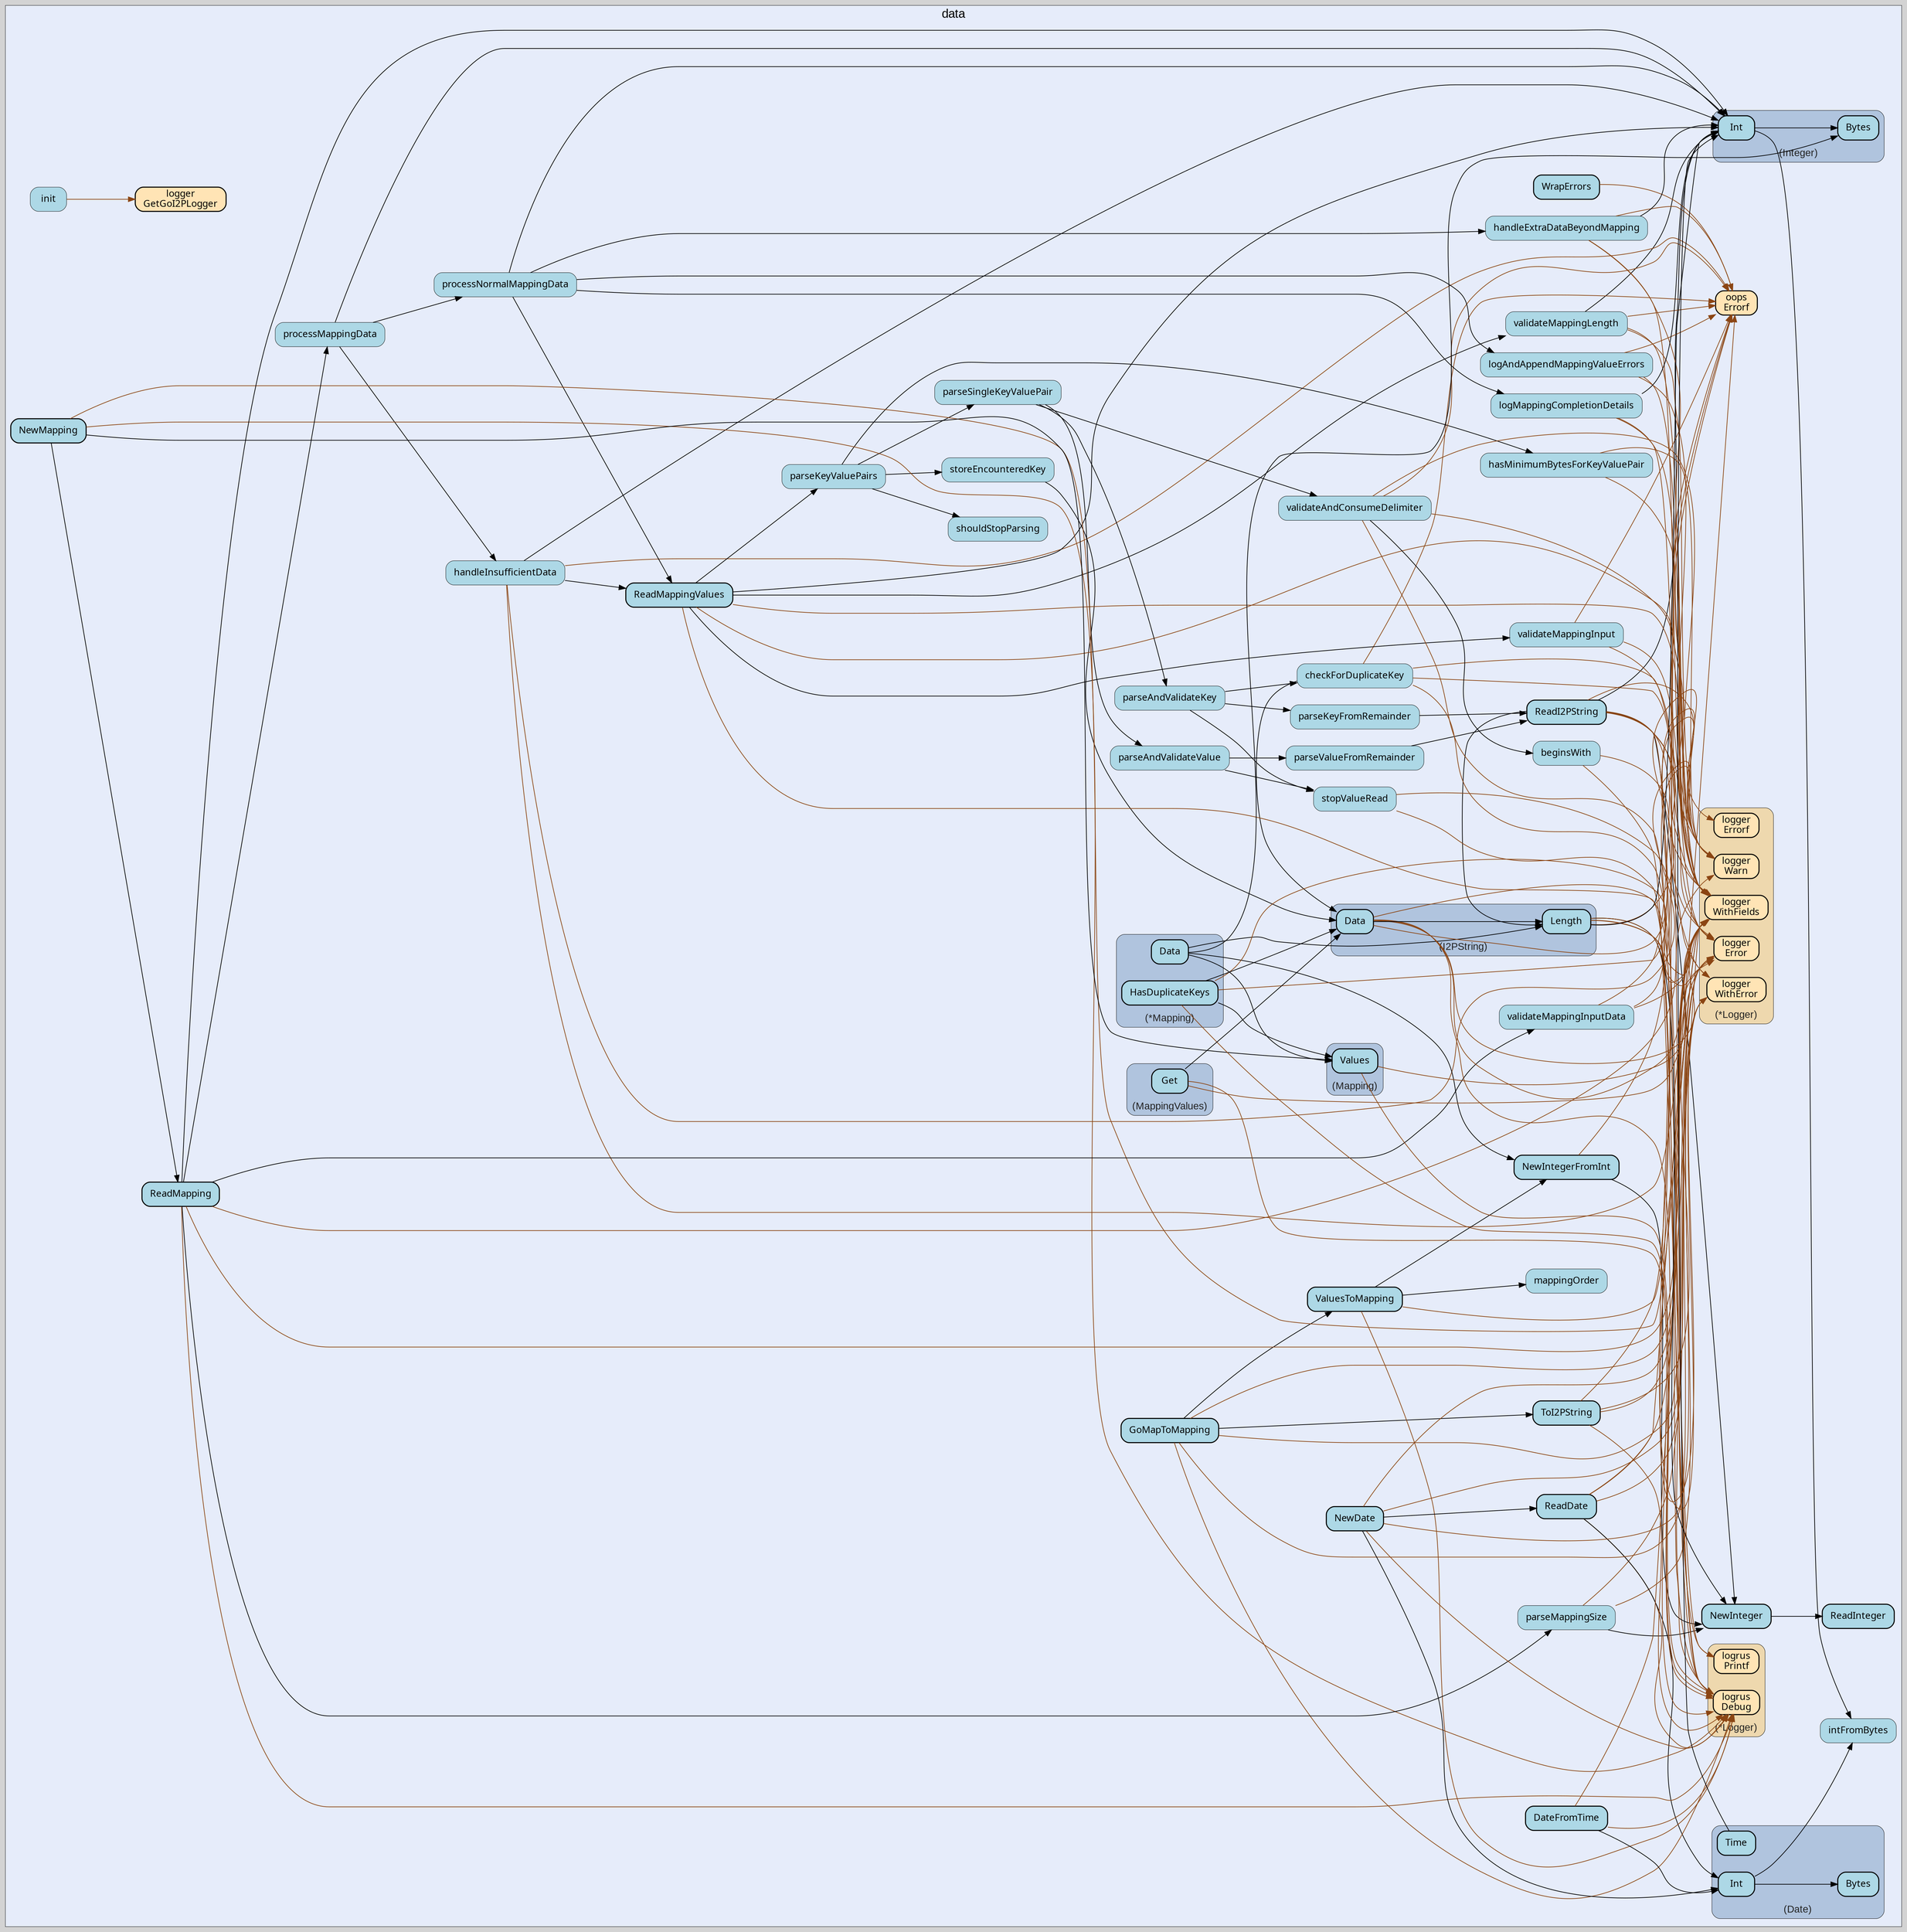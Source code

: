 digraph gocallvis {
    label="";
    labeljust="l";
    fontname="Arial";
    fontsize="14";
    rankdir="LR";
    bgcolor="lightgray";
    style="solid";
    penwidth="0.5";
    pad="0.0";
    nodesep="0.35";

    node [shape="box" style="filled,rounded" fillcolor="honeydew" fontname="Verdana" penwidth="1.0" margin="0.16,0.0"];
    edge [minlen="2"]

    subgraph "cluster_focus" {
        fontsize="18";
bgcolor="#e6ecfa";
label="data";
labelloc="t";
labeljust="c";
        
        "github.com/go-i2p/common/data.ReadI2PString" [ fillcolor="lightblue" label="ReadI2PString" penwidth="1.5" tooltip="github.com/go-i2p/common/data.ReadI2PString | defined in string.go:138\nat string.go:141: calling [(*github.com/go-i2p/logger.Logger).WithError]\nat string.go:149: calling [(*github.com/go-i2p/logger.Logger).WithError]\nat string.go:156: calling [(*github.com/go-i2p/logger.Logger).WithError]\nat string.go:147: calling [github.com/go-i2p/common/data.NewInteger]\nat string.go:141: calling [(*github.com/go-i2p/logger.Logger).Error]\nat string.go:149: calling [(*github.com/go-i2p/logger.Logger).Error]\nat string.go:156: calling [(*github.com/go-i2p/logger.Logger).Error]\nat string.go:170: calling [(*github.com/go-i2p/logger.Logger).Error]\nat string.go:152: calling [(github.com/go-i2p/common/data.Integer).Int]\nat string.go:146: calling [(*github.com/sirupsen/logrus.Logger).Debug]\nat string.go:176: calling [(*github.com/sirupsen/logrus.Logger).Debug]\nat string.go:144: calling [(*github.com/go-i2p/logger.Logger).WithFields]\nat string.go:167: calling [(*github.com/go-i2p/logger.Logger).WithFields]\nat string.go:173: calling [(*github.com/go-i2p/logger.Logger).WithFields]\nat string.go:154: calling [(*github.com/go-i2p/logger.Logger).Errorf]\nat string.go:164: calling [(github.com/go-i2p/common/data.I2PString).Length]" ]
        "github.com/go-i2p/common/data.NewInteger" [ fillcolor="lightblue" label="NewInteger" penwidth="1.5" tooltip="github.com/go-i2p/common/data.NewInteger | defined in integer.go:47\nat integer.go:48: calling [github.com/go-i2p/common/data.ReadInteger]" ]
        "github.com/go-i2p/common/data.ReadInteger" [ fillcolor="lightblue" label="ReadInteger" penwidth="1.5" tooltip="github.com/go-i2p/common/data.ReadInteger | defined in integer.go:37" ]
        "github.com/go-i2p/common/data.intFromBytes" [ fillcolor="lightblue" label="intFromBytes" penwidth="0.5" tooltip="github.com/go-i2p/common/data.intFromBytes | defined in utils.go:17" ]
        "github.com/go-i2p/common/data.parseValueFromRemainder" [ penwidth="0.5" tooltip="github.com/go-i2p/common/data.parseValueFromRemainder | defined in mapping_values.go:280\nat mapping_values.go:281: calling [github.com/go-i2p/common/data.ReadI2PString]" fillcolor="lightblue" label="parseValueFromRemainder" ]
        "github.com/go-i2p/common/data.parseAndValidateValue" [ fillcolor="lightblue" label="parseAndValidateValue" penwidth="0.5" tooltip="github.com/go-i2p/common/data.parseAndValidateValue | defined in mapping_values.go:241\nat mapping_values.go:242: calling [github.com/go-i2p/common/data.parseValueFromRemainder]\nat mapping_values.go:245: calling [github.com/go-i2p/common/data.stopValueRead]" ]
        "github.com/go-i2p/common/data.stopValueRead" [ fillcolor="lightblue" label="stopValueRead" penwidth="0.5" tooltip="github.com/go-i2p/common/data.stopValueRead | defined in utils.go:49\nat utils.go:52: calling [(*github.com/go-i2p/logger.Logger).WithError]\nat utils.go:52: calling [(*github.com/sirupsen/logrus.Logger).Debug]" ]
        "github.com/go-i2p/common/data.parseMappingSize" [ fillcolor="lightblue" label="parseMappingSize" penwidth="0.5" tooltip="github.com/go-i2p/common/data.parseMappingSize | defined in mapping.go:168\nat mapping.go:169: calling [github.com/go-i2p/common/data.NewInteger]\nat mapping.go:171: calling [(*github.com/go-i2p/logger.Logger).WithError]\nat mapping.go:171: calling [(*github.com/go-i2p/logger.Logger).Error]" ]
        "github.com/go-i2p/common/data.NewIntegerFromInt" [ fillcolor="lightblue" label="NewIntegerFromInt" penwidth="1.5" tooltip="github.com/go-i2p/common/data.NewIntegerFromInt | defined in integer.go:54\nat integer.go:57: calling [github.com/samber/oops.Errorf]\nat integer.go:64: calling [github.com/samber/oops.Errorf]\nat integer.go:74: calling [github.com/go-i2p/common/data.NewInteger]" ]
        "github.com/samber/oops.Errorf" [ fillcolor="moccasin" label="oops\nErrorf" penwidth="1.5" tooltip="github.com/samber/oops.Errorf | defined in oops.go:34" ]
        "github.com/go-i2p/common/data.validateMappingLength" [ fillcolor="lightblue" label="validateMappingLength" penwidth="0.5" tooltip="github.com/go-i2p/common/data.validateMappingLength | defined in mapping_values.go:124\nat mapping_values.go:136: calling [github.com/samber/oops.Errorf]\nat mapping_values.go:144: calling [github.com/samber/oops.Errorf]\nat mapping_values.go:135: calling [(*github.com/go-i2p/logger.Logger).Warn]\nat mapping_values.go:143: calling [(*github.com/go-i2p/logger.Logger).Warn]\nat mapping_values.go:130: calling [(*github.com/go-i2p/logger.Logger).WithFields]\nat mapping_values.go:138: calling [(*github.com/go-i2p/logger.Logger).WithFields]\nat mapping_values.go:126: calling [(github.com/go-i2p/common/data.Integer).Int]" ]
        "github.com/go-i2p/common/data.WrapErrors" [ fillcolor="lightblue" label="WrapErrors" penwidth="1.5" tooltip="github.com/go-i2p/common/data.WrapErrors | defined in utils.go:30\nat utils.go:33: calling [github.com/samber/oops.Errorf]" ]
        "github.com/go-i2p/common/data.storeEncounteredKey" [ fillcolor="lightblue" label="storeEncounteredKey" penwidth="0.5" tooltip="github.com/go-i2p/common/data.storeEncounteredKey | defined in mapping_values.go:317\nat mapping_values.go:318: calling [(github.com/go-i2p/common/data.I2PString).Data]" ]
        "github.com/go-i2p/common/data.parseKeyFromRemainder" [ fillcolor="lightblue" label="parseKeyFromRemainder" penwidth="0.5" tooltip="github.com/go-i2p/common/data.parseKeyFromRemainder | defined in mapping_values.go:274\nat mapping_values.go:275: calling [github.com/go-i2p/common/data.ReadI2PString]" ]
        "github.com/go-i2p/common/data.parseAndValidateKey" [ tooltip="github.com/go-i2p/common/data.parseAndValidateKey | defined in mapping_values.go:224\nat mapping_values.go:233: calling [github.com/go-i2p/common/data.checkForDuplicateKey]\nat mapping_values.go:225: calling [github.com/go-i2p/common/data.parseKeyFromRemainder]\nat mapping_values.go:228: calling [github.com/go-i2p/common/data.stopValueRead]" fillcolor="lightblue" label="parseAndValidateKey" penwidth="0.5" ]
        "github.com/go-i2p/common/data.checkForDuplicateKey" [ label="checkForDuplicateKey" penwidth="0.5" tooltip="github.com/go-i2p/common/data.checkForDuplicateKey | defined in mapping_values.go:286\nat mapping_values.go:297: calling [github.com/samber/oops.Errorf]\nat mapping_values.go:296: calling [(*github.com/sirupsen/logrus.Logger).Printf]\nat mapping_values.go:287: calling [(github.com/go-i2p/common/data.I2PString).Data]\nat mapping_values.go:295: calling [(*github.com/go-i2p/logger.Logger).Error]\nat mapping_values.go:291: calling [(*github.com/go-i2p/logger.Logger).WithFields]" fillcolor="lightblue" ]
        "github.com/go-i2p/common/data.validateMappingInput" [ fillcolor="lightblue" label="validateMappingInput" penwidth="0.5" tooltip="github.com/go-i2p/common/data.validateMappingInput | defined in mapping_values.go:112\nat mapping_values.go:118: calling [github.com/samber/oops.Errorf]\nat mapping_values.go:114: calling [(*github.com/go-i2p/logger.Logger).WithFields]\nat mapping_values.go:117: calling [(*github.com/go-i2p/logger.Logger).Error]" ]
        "github.com/go-i2p/common/data.hasMinimumBytesForKeyValuePair" [ label="hasMinimumBytesForKeyValuePair" penwidth="0.5" tooltip="github.com/go-i2p/common/data.hasMinimumBytesForKeyValuePair | defined in mapping_values.go:260\nat mapping_values.go:264: calling [(*github.com/go-i2p/logger.Logger).WithFields]\nat mapping_values.go:267: calling [(*github.com/go-i2p/logger.Logger).Warn]" fillcolor="lightblue" ]
        "github.com/go-i2p/common/data.processMappingData" [ penwidth="0.5" tooltip="github.com/go-i2p/common/data.processMappingData | defined in mapping.go:177\nat mapping.go:178: calling [(github.com/go-i2p/common/data.Integer).Int]\nat mapping.go:179: calling [github.com/go-i2p/common/data.handleInsufficientData]\nat mapping.go:182: calling [github.com/go-i2p/common/data.processNormalMappingData]" fillcolor="lightblue" label="processMappingData" ]
        "github.com/go-i2p/common/data.handleInsufficientData" [ fillcolor="lightblue" label="handleInsufficientData" penwidth="0.5" tooltip="github.com/go-i2p/common/data.handleInsufficientData | defined in mapping.go:186\nat mapping.go:188: calling [(github.com/go-i2p/common/data.Integer).Int]\nat mapping.go:192: calling [github.com/samber/oops.Errorf]\nat mapping.go:187: calling [(*github.com/go-i2p/logger.Logger).WithFields]\nat mapping.go:199: calling [github.com/go-i2p/common/data.ReadMappingValues]\nat mapping.go:190: calling [(*github.com/go-i2p/logger.Logger).Warn]" ]
        "github.com/go-i2p/common/data.ReadMappingValues" [ fillcolor="lightblue" label="ReadMappingValues" penwidth="1.5" tooltip="github.com/go-i2p/common/data.ReadMappingValues | defined in mapping_values.go:80\nat mapping_values.go:81: calling [(*github.com/go-i2p/logger.Logger).WithFields]\nat mapping_values.go:93: calling [(*github.com/go-i2p/logger.Logger).WithFields]\nat mapping_values.go:102: calling [(*github.com/go-i2p/logger.Logger).WithFields]\nat mapping_values.go:99: calling [github.com/go-i2p/common/data.parseKeyValuePairs]\nat mapping_values.go:92: calling [github.com/go-i2p/common/data.validateMappingLength]\nat mapping_values.go:95: calling [(*github.com/go-i2p/logger.Logger).Warn]\nat mapping_values.go:86: calling [github.com/go-i2p/common/data.validateMappingInput]\nat mapping_values.go:84: calling [(*github.com/sirupsen/logrus.Logger).Debug]\nat mapping_values.go:106: calling [(*github.com/sirupsen/logrus.Logger).Debug]\nat mapping_values.go:83: calling [(github.com/go-i2p/common/data.Integer).Int]" ]
        "github.com/go-i2p/common/data.parseKeyValuePairs" [ fillcolor="lightblue" label="parseKeyValuePairs" penwidth="0.5" tooltip="github.com/go-i2p/common/data.parseKeyValuePairs | defined in mapping_values.go:151\nat mapping_values.go:165: calling [github.com/go-i2p/common/data.shouldStopParsing]\nat mapping_values.go:155: calling [github.com/go-i2p/common/data.hasMinimumBytesForKeyValuePair]\nat mapping_values.go:162: calling [github.com/go-i2p/common/data.parseSingleKeyValuePair]\nat mapping_values.go:176: calling [github.com/go-i2p/common/data.storeEncounteredKey]" ]
        "github.com/go-i2p/common/data.parseSingleKeyValuePair" [ fillcolor="lightblue" label="parseSingleKeyValuePair" penwidth="0.5" tooltip="github.com/go-i2p/common/data.parseSingleKeyValuePair | defined in mapping_values.go:183\nat mapping_values.go:188: calling [github.com/go-i2p/common/data.parseAndValidateKey]\nat mapping_values.go:202: calling [github.com/go-i2p/common/data.parseAndValidateValue]\nat mapping_values.go:195: calling [github.com/go-i2p/common/data.validateAndConsumeDelimiter]\nat mapping_values.go:209: calling [github.com/go-i2p/common/data.validateAndConsumeDelimiter]" ]
        "github.com/go-i2p/common/data.beginsWith" [ penwidth="0.5" tooltip="github.com/go-i2p/common/data.beginsWith | defined in utils.go:59\nat utils.go:61: calling [(*github.com/go-i2p/logger.Logger).WithFields]\nat utils.go:65: calling [(*github.com/sirupsen/logrus.Logger).Debug]" fillcolor="lightblue" label="beginsWith" ]
        "github.com/go-i2p/common/data.validateAndConsumeDelimiter" [ fillcolor="lightblue" label="validateAndConsumeDelimiter" penwidth="0.5" tooltip="github.com/go-i2p/common/data.validateAndConsumeDelimiter | defined in mapping_values.go:303\nat mapping_values.go:304: calling [github.com/go-i2p/common/data.beginsWith]\nat mapping_values.go:309: calling [(*github.com/go-i2p/logger.Logger).Warn]\nat mapping_values.go:310: calling [(*github.com/sirupsen/logrus.Logger).Printf]\nat mapping_values.go:305: calling [(*github.com/go-i2p/logger.Logger).WithFields]\nat mapping_values.go:311: calling [github.com/samber/oops.Errorf]" ]
        "github.com/go-i2p/common/data.shouldStopParsing" [ penwidth="0.5" tooltip="github.com/go-i2p/common/data.shouldStopParsing | defined in mapping_values.go:253" fillcolor="lightblue" label="shouldStopParsing" ]
        "github.com/go-i2p/common/data.processNormalMappingData" [ fillcolor="lightblue" label="processNormalMappingData" penwidth="0.5" tooltip="github.com/go-i2p/common/data.processNormalMappingData | defined in mapping.go:206\nat mapping.go:223: calling [github.com/go-i2p/common/data.logMappingCompletionDetails]\nat mapping.go:211: calling [github.com/go-i2p/common/data.ReadMappingValues]\nat mapping.go:216: calling [github.com/go-i2p/common/data.logAndAppendMappingValueErrors]\nat mapping.go:208: calling [(github.com/go-i2p/common/data.Integer).Int]\nat mapping.go:209: calling [(github.com/go-i2p/common/data.Integer).Int]\nat mapping.go:220: calling [github.com/go-i2p/common/data.handleExtraDataBeyondMapping]" ]
        "github.com/go-i2p/common/data.logAndAppendMappingValueErrors" [ tooltip="github.com/go-i2p/common/data.logAndAppendMappingValueErrors | defined in mapping.go:228\nat mapping.go:232: calling [(*github.com/go-i2p/logger.Logger).Warn]\nat mapping.go:229: calling [(*github.com/go-i2p/logger.Logger).WithFields]\nat mapping.go:234: calling [github.com/samber/oops.Errorf]" fillcolor="lightblue" label="logAndAppendMappingValueErrors" penwidth="0.5" ]
        "github.com/go-i2p/common/data.handleExtraDataBeyondMapping" [ fillcolor="lightblue" label="handleExtraDataBeyondMapping" penwidth="0.5" tooltip="github.com/go-i2p/common/data.handleExtraDataBeyondMapping | defined in mapping.go:239\nat mapping.go:245: calling [github.com/samber/oops.Errorf]\nat mapping.go:240: calling [(*github.com/go-i2p/logger.Logger).WithFields]\nat mapping.go:243: calling [(*github.com/go-i2p/logger.Logger).Error]\nat mapping.go:241: calling [(github.com/go-i2p/common/data.Integer).Int]" ]
        "github.com/go-i2p/common/data.logMappingCompletionDetails" [ tooltip="github.com/go-i2p/common/data.logMappingCompletionDetails | defined in mapping.go:250\nat mapping.go:251: calling [(*github.com/go-i2p/logger.Logger).WithFields]\nat mapping.go:252: calling [(github.com/go-i2p/common/data.Integer).Int]\nat mapping.go:256: calling [(*github.com/sirupsen/logrus.Logger).Debug]" fillcolor="lightblue" label="logMappingCompletionDetails" penwidth="0.5" ]
        "github.com/go-i2p/common/data.ReadDate" [ tooltip="github.com/go-i2p/common/data.ReadDate | defined in date.go:49\nat date.go:60: calling [(github.com/go-i2p/common/data.Date).Int]\nat date.go:54: calling [github.com/samber/oops.Errorf]\nat date.go:62: calling [(*github.com/sirupsen/logrus.Logger).Debug]\nat date.go:53: calling [(*github.com/go-i2p/logger.Logger).Error]\nat date.go:51: calling [(*github.com/go-i2p/logger.Logger).WithFields]\nat date.go:59: calling [(*github.com/go-i2p/logger.Logger).WithFields]" fillcolor="lightblue" label="ReadDate" penwidth="1.5" ]
        "github.com/go-i2p/common/data.init" [ tooltip="github.com/go-i2p/common/data.init | defined in .:0\nat utils.go:12: calling [github.com/go-i2p/logger.GetGoI2PLogger]" fillcolor="lightblue" label="init" penwidth="0.5" ]
        "github.com/go-i2p/logger.GetGoI2PLogger" [ fillcolor="moccasin" label="logger\nGetGoI2PLogger" penwidth="1.5" tooltip="github.com/go-i2p/logger.GetGoI2PLogger | defined in log.go:120" ]
        "github.com/go-i2p/common/data.GoMapToMapping" [ label="GoMapToMapping" penwidth="1.5" tooltip="github.com/go-i2p/common/data.GoMapToMapping | defined in mapping.go:98\nat mapping.go:121: calling [github.com/go-i2p/common/data.ValuesToMapping]\nat mapping.go:106: calling [(*github.com/go-i2p/logger.Logger).WithError]\nat mapping.go:112: calling [(*github.com/go-i2p/logger.Logger).WithError]\nat mapping.go:101: calling [(*github.com/sirupsen/logrus.Logger).Debug]\nat mapping.go:124: calling [(*github.com/sirupsen/logrus.Logger).Debug]\nat mapping.go:104: calling [github.com/go-i2p/common/data.ToI2PString]\nat mapping.go:110: calling [github.com/go-i2p/common/data.ToI2PString]\nat mapping.go:106: calling [(*github.com/go-i2p/logger.Logger).Error]\nat mapping.go:112: calling [(*github.com/go-i2p/logger.Logger).Error]\nat mapping.go:99: calling [(*github.com/go-i2p/logger.Logger).WithFields]\nat mapping.go:122: calling [(*github.com/go-i2p/logger.Logger).WithFields]" fillcolor="lightblue" ]
        "github.com/go-i2p/common/data.ToI2PString" [ fillcolor="lightblue" label="ToI2PString" penwidth="1.5" tooltip="github.com/go-i2p/common/data.ToI2PString | defined in string.go:111\nat string.go:123: calling [github.com/samber/oops.Errorf]\nat string.go:122: calling [(*github.com/go-i2p/logger.Logger).Error]\nat string.go:112: calling [(*github.com/go-i2p/logger.Logger).WithFields]\nat string.go:117: calling [(*github.com/go-i2p/logger.Logger).WithFields]\nat string.go:129: calling [(*github.com/go-i2p/logger.Logger).WithFields]\nat string.go:114: calling [(*github.com/sirupsen/logrus.Logger).Debug]\nat string.go:131: calling [(*github.com/sirupsen/logrus.Logger).Debug]" ]
        "github.com/go-i2p/common/data.ValuesToMapping" [ fillcolor="lightblue" label="ValuesToMapping" penwidth="1.5" tooltip="github.com/go-i2p/common/data.ValuesToMapping | defined in mapping_values.go:37\nat mapping_values.go:38: calling [github.com/go-i2p/common/data.mappingOrder]\nat mapping_values.go:45: calling [(*github.com/sirupsen/logrus.Logger).Debug]\nat mapping_values.go:55: calling [(*github.com/sirupsen/logrus.Logger).Debug]\nat mapping_values.go:43: calling [(*github.com/go-i2p/logger.Logger).WithFields]\nat mapping_values.go:53: calling [(*github.com/go-i2p/logger.Logger).WithFields]\nat mapping_values.go:57: calling [github.com/go-i2p/common/data.NewIntegerFromInt]" ]
        "github.com/go-i2p/common/data.mappingOrder" [ fillcolor="lightblue" label="mappingOrder" penwidth="0.5" tooltip="github.com/go-i2p/common/data.mappingOrder | defined in mapping_values.go:68" ]
        "github.com/go-i2p/common/data.validateMappingInputData" [ penwidth="0.5" tooltip="github.com/go-i2p/common/data.validateMappingInputData | defined in mapping.go:156\nat mapping.go:158: calling [(*github.com/go-i2p/logger.Logger).WithFields]\nat mapping.go:162: calling [github.com/samber/oops.Errorf]\nat mapping.go:161: calling [(*github.com/go-i2p/logger.Logger).Warn]" fillcolor="lightblue" label="validateMappingInputData" ]
        "github.com/go-i2p/common/data.NewMapping" [ penwidth="1.5" tooltip="github.com/go-i2p/common/data.NewMapping | defined in mapping.go:261\nat mapping.go:264: calling [(*github.com/sirupsen/logrus.Logger).Debug]\nat mapping.go:273: calling [(*github.com/sirupsen/logrus.Logger).Debug]\nat mapping.go:262: calling [(*github.com/go-i2p/logger.Logger).WithFields]\nat mapping.go:269: calling [(*github.com/go-i2p/logger.Logger).WithFields]\nat mapping.go:266: calling [github.com/go-i2p/common/data.ReadMapping]\nat mapping.go:270: calling [(github.com/go-i2p/common/data.Mapping).Values]" fillcolor="lightblue" label="NewMapping" ]
        "github.com/go-i2p/common/data.ReadMapping" [ fillcolor="lightblue" label="ReadMapping" penwidth="1.5" tooltip="github.com/go-i2p/common/data.ReadMapping | defined in mapping.go:131\nat mapping.go:147: calling [(github.com/go-i2p/common/data.Integer).Int]\nat mapping.go:134: calling [(*github.com/sirupsen/logrus.Logger).Debug]\nat mapping.go:152: calling [github.com/go-i2p/common/data.processMappingData]\nat mapping.go:141: calling [github.com/go-i2p/common/data.parseMappingSize]\nat mapping.go:132: calling [(*github.com/go-i2p/logger.Logger).WithFields]\nat mapping.go:148: calling [(*github.com/go-i2p/logger.Logger).Warn]\nat mapping.go:136: calling [github.com/go-i2p/common/data.validateMappingInputData]" ]
        "github.com/go-i2p/common/data.NewDate" [ label="NewDate" penwidth="1.5" tooltip="github.com/go-i2p/common/data.NewDate | defined in date.go:68\nat date.go:76: calling [(*github.com/go-i2p/logger.Logger).WithFields]\nat date.go:79: calling [(*github.com/sirupsen/logrus.Logger).Debug]\nat date.go:77: calling [(github.com/go-i2p/common/data.Date).Int]\nat date.go:71: calling [(*github.com/go-i2p/logger.Logger).Error]\nat date.go:69: calling [github.com/go-i2p/common/data.ReadDate]\nat date.go:71: calling [(*github.com/go-i2p/logger.Logger).WithError]" fillcolor="lightblue" ]
        "github.com/go-i2p/common/data.DateFromTime" [ fillcolor="lightblue" label="DateFromTime" penwidth="1.5" tooltip="github.com/go-i2p/common/data.DateFromTime | defined in date.go:84\nat date.go:98: calling [(github.com/go-i2p/common/data.Date).Int]\nat date.go:97: calling [(*github.com/go-i2p/logger.Logger).WithFields]\nat date.go:100: calling [(*github.com/sirupsen/logrus.Logger).Debug]" ]
        
        subgraph "cluster_*github.com/go-i2p/common/data.Mapping" {
        labelloc="b";
style="rounded,filled";
tooltip="type: *github.com/go-i2p/common/data.Mapping";
fillcolor="lightsteelblue";
label="(*Mapping)";
penwidth="0.5";
fontsize="15";
fontcolor="#222222";
        
        "(*github.com/go-i2p/common/data.Mapping).Data" [ fillcolor="lightblue" label="Data" penwidth="1.5" tooltip="(*github.com/go-i2p/common/data.Mapping).Data | defined in mapping.go:60\nat mapping.go:63: calling [(github.com/go-i2p/common/data.I2PString).Length]\nat mapping.go:68: calling [(github.com/go-i2p/common/data.I2PString).Length]\nat mapping.go:62: calling [(github.com/go-i2p/common/data.Mapping).Values]\nat mapping.go:64: calling [github.com/go-i2p/common/data.NewIntegerFromInt]\nat mapping.go:69: calling [github.com/go-i2p/common/data.NewIntegerFromInt]\nat mapping.go:61: calling [(github.com/go-i2p/common/data.Integer).Bytes]\nat mapping.go:65: calling [(github.com/go-i2p/common/data.Integer).Bytes]\nat mapping.go:70: calling [(github.com/go-i2p/common/data.Integer).Bytes]" ]
        "(*github.com/go-i2p/common/data.Mapping).HasDuplicateKeys" [ tooltip="(*github.com/go-i2p/common/data.Mapping).HasDuplicateKeys | defined in mapping.go:78\nat mapping.go:79: calling [(*github.com/sirupsen/logrus.Logger).Debug]\nat mapping.go:93: calling [(*github.com/sirupsen/logrus.Logger).Debug]\nat mapping.go:83: calling [(github.com/go-i2p/common/data.I2PString).Data]\nat mapping.go:85: calling [(*github.com/go-i2p/logger.Logger).WithFields]\nat mapping.go:81: calling [(github.com/go-i2p/common/data.Mapping).Values]\nat mapping.go:87: calling [(*github.com/go-i2p/logger.Logger).Warn]" fillcolor="lightblue" label="HasDuplicateKeys" penwidth="1.5" ]
        
    }

        subgraph "cluster_*github.com/go-i2p/logger.Logger" {
        fontsize="15";
fontcolor="#222222";
labelloc="b";
style="rounded,filled";
fillcolor="wheat2";
label="(*Logger)";
tooltip="type: *github.com/go-i2p/logger.Logger";
penwidth="0.5";
        
        "(*github.com/go-i2p/logger.Logger).WithError" [ fillcolor="moccasin" label="logger\nWithError" penwidth="1.5" tooltip="(*github.com/go-i2p/logger.Logger).WithError | defined in log.go:66" ]
        "(*github.com/go-i2p/logger.Logger).Error" [ penwidth="1.5" tooltip="(*github.com/go-i2p/logger.Logger).Error | defined in log.go:42" fillcolor="moccasin" label="logger\nError" ]
        "(*github.com/go-i2p/logger.Logger).WithFields" [ fillcolor="moccasin" label="logger\nWithFields" penwidth="1.5" tooltip="(*github.com/go-i2p/logger.Logger).WithFields | defined in log.go:60" ]
        "(*github.com/go-i2p/logger.Logger).Errorf" [ fillcolor="moccasin" label="logger\nErrorf" penwidth="1.5" tooltip="(*github.com/go-i2p/logger.Logger).Errorf | defined in log.go:48" ]
        "(*github.com/go-i2p/logger.Logger).Warn" [ fillcolor="moccasin" label="logger\nWarn" penwidth="1.5" tooltip="(*github.com/go-i2p/logger.Logger).Warn | defined in log.go:30" ]
        
    }

        subgraph "cluster_*github.com/sirupsen/logrus.Logger" {
        fontsize="15";
fontcolor="#222222";
labelloc="b";
style="rounded,filled";
fillcolor="wheat2";
label="(*Logger)";
tooltip="type: *github.com/sirupsen/logrus.Logger";
penwidth="0.5";
        
        "(*github.com/sirupsen/logrus.Logger).Debug" [ fillcolor="moccasin" label="logrus\nDebug" penwidth="1.5" tooltip="(*github.com/sirupsen/logrus.Logger).Debug | defined in logger.go:221" ]
        "(*github.com/sirupsen/logrus.Logger).Printf" [ fillcolor="moccasin" label="logrus\nPrintf" penwidth="1.5" tooltip="(*github.com/sirupsen/logrus.Logger).Printf | defined in logger.go:171" ]
        
    }

        subgraph "cluster_github.com/go-i2p/common/data.Date" {
        label="(Date)";
tooltip="type: github.com/go-i2p/common/data.Date";
fontsize="15";
fontcolor="#222222";
fillcolor="lightsteelblue";
penwidth="0.5";
labelloc="b";
style="rounded,filled";
        
        "(github.com/go-i2p/common/data.Date).Int" [ fillcolor="lightblue" label="Int" penwidth="1.5" tooltip="(github.com/go-i2p/common/data.Date).Int | defined in date.go:34\nat date.go:35: calling [github.com/go-i2p/common/data.intFromBytes]\nat date.go:35: calling [(github.com/go-i2p/common/data.Date).Bytes]" ]
        "(github.com/go-i2p/common/data.Date).Bytes" [ fillcolor="lightblue" label="Bytes" penwidth="1.5" tooltip="(github.com/go-i2p/common/data.Date).Bytes | defined in date.go:29" ]
        "(github.com/go-i2p/common/data.Date).Time" [ fillcolor="lightblue" label="Time" penwidth="1.5" tooltip="(github.com/go-i2p/common/data.Date).Time | defined in date.go:41\nat date.go:43: calling [(github.com/go-i2p/common/data.Integer).Int]" ]
        
    }

        subgraph "cluster_github.com/go-i2p/common/data.I2PString" {
        fillcolor="lightsteelblue";
penwidth="0.5";
fontsize="15";
fontcolor="#222222";
labelloc="b";
style="rounded,filled";
label="(I2PString)";
tooltip="type: github.com/go-i2p/common/data.I2PString";
        
        "(github.com/go-i2p/common/data.I2PString).Length" [ fillcolor="lightblue" label="Length" penwidth="1.5" tooltip="(github.com/go-i2p/common/data.I2PString).Length | defined in string.go:28\nat string.go:30: calling [(*github.com/go-i2p/logger.Logger).WithFields]\nat string.go:46: calling [(*github.com/go-i2p/logger.Logger).WithFields]\nat string.go:56: calling [(*github.com/go-i2p/logger.Logger).WithFields]\nat string.go:40: calling [(github.com/go-i2p/common/data.Integer).Int]\nat string.go:42: calling [(github.com/go-i2p/common/data.Integer).Int]\nat string.go:37: calling [github.com/go-i2p/common/data.NewInteger]\nat string.go:51: calling [(*github.com/go-i2p/logger.Logger).Warn]\nat string.go:61: calling [(*github.com/go-i2p/logger.Logger).Warn]\nat string.go:33: calling [(*github.com/go-i2p/logger.Logger).Error]\nat string.go:39: calling [(*github.com/go-i2p/logger.Logger).Error]\nat string.go:39: calling [(*github.com/go-i2p/logger.Logger).WithError]" ]
        "(github.com/go-i2p/common/data.I2PString).Data" [ fillcolor="lightblue" label="Data" penwidth="1.5" tooltip="(github.com/go-i2p/common/data.I2PString).Data | defined in string.go:70\nat string.go:75: calling [(*github.com/go-i2p/logger.Logger).Warn]\nat string.go:78: calling [(*github.com/go-i2p/logger.Logger).Warn]\nat string.go:89: calling [(*github.com/go-i2p/logger.Logger).Warn]\nat string.go:99: calling [(*github.com/sirupsen/logrus.Logger).Debug]\nat string.go:105: calling [(*github.com/sirupsen/logrus.Logger).Debug]\nat string.go:94: calling [(*github.com/go-i2p/logger.Logger).Error]\nat string.go:75: calling [(*github.com/go-i2p/logger.Logger).WithError]\nat string.go:78: calling [(*github.com/go-i2p/logger.Logger).WithError]\nat string.go:89: calling [(*github.com/go-i2p/logger.Logger).WithError]\nat string.go:94: calling [(*github.com/go-i2p/logger.Logger).WithError]\nat string.go:71: calling [(github.com/go-i2p/common/data.I2PString).Length]\nat string.go:103: calling [(*github.com/go-i2p/logger.Logger).WithFields]" ]
        
    }

        subgraph "cluster_github.com/go-i2p/common/data.Integer" {
        label="(Integer)";
penwidth="0.5";
fontsize="15";
style="rounded,filled";
fillcolor="lightsteelblue";
tooltip="type: github.com/go-i2p/common/data.Integer";
fontcolor="#222222";
labelloc="b";
        
        "(github.com/go-i2p/common/data.Integer).Int" [ fillcolor="lightblue" label="Int" penwidth="1.5" tooltip="(github.com/go-i2p/common/data.Integer).Int | defined in integer.go:31\nat integer.go:32: calling [(github.com/go-i2p/common/data.Integer).Bytes]\nat integer.go:32: calling [github.com/go-i2p/common/data.intFromBytes]" ]
        "(github.com/go-i2p/common/data.Integer).Bytes" [ fillcolor="lightblue" label="Bytes" penwidth="1.5" tooltip="(github.com/go-i2p/common/data.Integer).Bytes | defined in integer.go:26" ]
        
    }

        subgraph "cluster_github.com/go-i2p/common/data.Mapping" {
        penwidth="0.5";
fontsize="15";
fontcolor="#222222";
labelloc="b";
style="rounded,filled";
label="(Mapping)";
tooltip="type: github.com/go-i2p/common/data.Mapping";
fillcolor="lightsteelblue";
        
        "(github.com/go-i2p/common/data.Mapping).Values" [ fillcolor="lightblue" label="Values" penwidth="1.5" tooltip="(github.com/go-i2p/common/data.Mapping).Values | defined in mapping.go:48\nat mapping.go:50: calling [(*github.com/sirupsen/logrus.Logger).Debug]\nat mapping.go:55: calling [(*github.com/sirupsen/logrus.Logger).Debug]\nat mapping.go:53: calling [(*github.com/go-i2p/logger.Logger).WithFields]" ]
        
    }

        subgraph "cluster_github.com/go-i2p/common/data.MappingValues" {
        fontcolor="#222222";
style="rounded,filled";
fillcolor="lightsteelblue";
penwidth="0.5";
fontsize="15";
labelloc="b";
label="(MappingValues)";
tooltip="type: github.com/go-i2p/common/data.MappingValues";
        
        "(github.com/go-i2p/common/data.MappingValues).Get" [ fillcolor="lightblue" label="Get" penwidth="1.5" tooltip="(github.com/go-i2p/common/data.MappingValues).Get | defined in mapping_values.go:14\nat mapping_values.go:18: calling [(*github.com/sirupsen/logrus.Logger).Debug]\nat mapping_values.go:31: calling [(*github.com/sirupsen/logrus.Logger).Debug]\nat mapping_values.go:25: calling [(*github.com/sirupsen/logrus.Logger).Debug]\nat mapping_values.go:16: calling [(*github.com/go-i2p/logger.Logger).WithFields]\nat mapping_values.go:29: calling [(*github.com/go-i2p/logger.Logger).WithFields]\nat mapping_values.go:22: calling [(*github.com/go-i2p/logger.Logger).WithFields]\nat mapping_values.go:15: calling [(github.com/go-i2p/common/data.I2PString).Data]\nat mapping_values.go:20: calling [(github.com/go-i2p/common/data.I2PString).Data]" ]
        
    }

    }

    "github.com/go-i2p/common/data.checkForDuplicateKey" -> "github.com/samber/oops.Errorf" [ color="saddlebrown" tooltip="at mapping_values.go:297: calling [github.com/samber/oops.Errorf]" ]
    "github.com/go-i2p/common/data.NewInteger" -> "github.com/go-i2p/common/data.ReadInteger" [ tooltip="at integer.go:48: calling [github.com/go-i2p/common/data.ReadInteger]" ]
    "github.com/go-i2p/common/data.validateMappingLength" -> "github.com/samber/oops.Errorf" [ color="saddlebrown" tooltip="at mapping_values.go:136: calling [github.com/samber/oops.Errorf]\nat mapping_values.go:144: calling [github.com/samber/oops.Errorf]" ]
    "github.com/go-i2p/common/data.processMappingData" -> "(github.com/go-i2p/common/data.Integer).Int" [ tooltip="at mapping.go:178: calling [(github.com/go-i2p/common/data.Integer).Int]" ]
    "github.com/go-i2p/common/data.validateAndConsumeDelimiter" -> "github.com/go-i2p/common/data.beginsWith" [ tooltip="at mapping_values.go:304: calling [github.com/go-i2p/common/data.beginsWith]" ]
    "github.com/go-i2p/common/data.parseKeyValuePairs" -> "github.com/go-i2p/common/data.shouldStopParsing" [ tooltip="at mapping_values.go:165: calling [github.com/go-i2p/common/data.shouldStopParsing]" ]
    "github.com/go-i2p/common/data.NewMapping" -> "(*github.com/sirupsen/logrus.Logger).Debug" [ color="saddlebrown" tooltip="at mapping.go:264: calling [(*github.com/sirupsen/logrus.Logger).Debug]\nat mapping.go:273: calling [(*github.com/sirupsen/logrus.Logger).Debug]" ]
    "github.com/go-i2p/common/data.parseKeyValuePairs" -> "github.com/go-i2p/common/data.hasMinimumBytesForKeyValuePair" [ tooltip="at mapping_values.go:155: calling [github.com/go-i2p/common/data.hasMinimumBytesForKeyValuePair]" ]
    "(github.com/go-i2p/common/data.Mapping).Values" -> "(*github.com/sirupsen/logrus.Logger).Debug" [ color="saddlebrown" tooltip="at mapping.go:50: calling [(*github.com/sirupsen/logrus.Logger).Debug]\nat mapping.go:55: calling [(*github.com/sirupsen/logrus.Logger).Debug]" ]
    "(github.com/go-i2p/common/data.I2PString).Data" -> "(*github.com/go-i2p/logger.Logger).Warn" [ color="saddlebrown" tooltip="at string.go:75: calling [(*github.com/go-i2p/logger.Logger).Warn]\nat string.go:78: calling [(*github.com/go-i2p/logger.Logger).Warn]\nat string.go:89: calling [(*github.com/go-i2p/logger.Logger).Warn]" ]
    "(github.com/go-i2p/common/data.Date).Int" -> "github.com/go-i2p/common/data.intFromBytes" [ tooltip="at date.go:35: calling [github.com/go-i2p/common/data.intFromBytes]" ]
    "github.com/go-i2p/common/data.ToI2PString" -> "github.com/samber/oops.Errorf" [ color="saddlebrown" tooltip="at string.go:123: calling [github.com/samber/oops.Errorf]" ]
    "github.com/go-i2p/common/data.ReadI2PString" -> "(*github.com/go-i2p/logger.Logger).WithError" [ color="saddlebrown" tooltip="at string.go:141: calling [(*github.com/go-i2p/logger.Logger).WithError]\nat string.go:149: calling [(*github.com/go-i2p/logger.Logger).WithError]\nat string.go:156: calling [(*github.com/go-i2p/logger.Logger).WithError]" ]
    "(github.com/go-i2p/common/data.I2PString).Length" -> "(*github.com/go-i2p/logger.Logger).WithFields" [ color="saddlebrown" tooltip="at string.go:30: calling [(*github.com/go-i2p/logger.Logger).WithFields]\nat string.go:46: calling [(*github.com/go-i2p/logger.Logger).WithFields]\nat string.go:56: calling [(*github.com/go-i2p/logger.Logger).WithFields]" ]
    "github.com/go-i2p/common/data.parseValueFromRemainder" -> "github.com/go-i2p/common/data.ReadI2PString" [ tooltip="at mapping_values.go:281: calling [github.com/go-i2p/common/data.ReadI2PString]" ]
    "(github.com/go-i2p/common/data.I2PString).Data" -> "(*github.com/sirupsen/logrus.Logger).Debug" [ color="saddlebrown" tooltip="at string.go:99: calling [(*github.com/sirupsen/logrus.Logger).Debug]\nat string.go:105: calling [(*github.com/sirupsen/logrus.Logger).Debug]" ]
    "github.com/go-i2p/common/data.handleExtraDataBeyondMapping" -> "github.com/samber/oops.Errorf" [ color="saddlebrown" tooltip="at mapping.go:245: calling [github.com/samber/oops.Errorf]" ]
    "github.com/go-i2p/common/data.ReadDate" -> "(github.com/go-i2p/common/data.Date).Int" [ tooltip="at date.go:60: calling [(github.com/go-i2p/common/data.Date).Int]" ]
    "github.com/go-i2p/common/data.handleExtraDataBeyondMapping" -> "(*github.com/go-i2p/logger.Logger).WithFields" [ color="saddlebrown" tooltip="at mapping.go:240: calling [(*github.com/go-i2p/logger.Logger).WithFields]" ]
    "github.com/go-i2p/common/data.init" -> "github.com/go-i2p/logger.GetGoI2PLogger" [ color="saddlebrown" tooltip="at utils.go:12: calling [github.com/go-i2p/logger.GetGoI2PLogger]" ]
    "github.com/go-i2p/common/data.ReadMapping" -> "(github.com/go-i2p/common/data.Integer).Int" [ tooltip="at mapping.go:147: calling [(github.com/go-i2p/common/data.Integer).Int]" ]
    "github.com/go-i2p/common/data.ReadI2PString" -> "github.com/go-i2p/common/data.NewInteger" [ tooltip="at string.go:147: calling [github.com/go-i2p/common/data.NewInteger]" ]
    "github.com/go-i2p/common/data.handleInsufficientData" -> "(github.com/go-i2p/common/data.Integer).Int" [ tooltip="at mapping.go:188: calling [(github.com/go-i2p/common/data.Integer).Int]" ]
    "github.com/go-i2p/common/data.ReadMappingValues" -> "(*github.com/go-i2p/logger.Logger).WithFields" [ color="saddlebrown" tooltip="at mapping_values.go:81: calling [(*github.com/go-i2p/logger.Logger).WithFields]\nat mapping_values.go:93: calling [(*github.com/go-i2p/logger.Logger).WithFields]\nat mapping_values.go:102: calling [(*github.com/go-i2p/logger.Logger).WithFields]" ]
    "github.com/go-i2p/common/data.GoMapToMapping" -> "github.com/go-i2p/common/data.ValuesToMapping" [ tooltip="at mapping.go:121: calling [github.com/go-i2p/common/data.ValuesToMapping]" ]
    "(github.com/go-i2p/common/data.MappingValues).Get" -> "(*github.com/sirupsen/logrus.Logger).Debug" [ color="saddlebrown" tooltip="at mapping_values.go:18: calling [(*github.com/sirupsen/logrus.Logger).Debug]\nat mapping_values.go:31: calling [(*github.com/sirupsen/logrus.Logger).Debug]\nat mapping_values.go:25: calling [(*github.com/sirupsen/logrus.Logger).Debug]" ]
    "github.com/go-i2p/common/data.parseMappingSize" -> "github.com/go-i2p/common/data.NewInteger" [ tooltip="at mapping.go:169: calling [github.com/go-i2p/common/data.NewInteger]" ]
    "github.com/go-i2p/common/data.validateMappingLength" -> "(*github.com/go-i2p/logger.Logger).Warn" [ color="saddlebrown" tooltip="at mapping_values.go:135: calling [(*github.com/go-i2p/logger.Logger).Warn]\nat mapping_values.go:143: calling [(*github.com/go-i2p/logger.Logger).Warn]" ]
    "(*github.com/go-i2p/common/data.Mapping).Data" -> "(github.com/go-i2p/common/data.I2PString).Length" [ tooltip="at mapping.go:63: calling [(github.com/go-i2p/common/data.I2PString).Length]\nat mapping.go:68: calling [(github.com/go-i2p/common/data.I2PString).Length]" ]
    "github.com/go-i2p/common/data.parseAndValidateKey" -> "github.com/go-i2p/common/data.checkForDuplicateKey" [ tooltip="at mapping_values.go:233: calling [github.com/go-i2p/common/data.checkForDuplicateKey]" ]
    "github.com/go-i2p/common/data.hasMinimumBytesForKeyValuePair" -> "(*github.com/go-i2p/logger.Logger).WithFields" [ color="saddlebrown" tooltip="at mapping_values.go:264: calling [(*github.com/go-i2p/logger.Logger).WithFields]" ]
    "github.com/go-i2p/common/data.parseSingleKeyValuePair" -> "github.com/go-i2p/common/data.parseAndValidateKey" [ tooltip="at mapping_values.go:188: calling [github.com/go-i2p/common/data.parseAndValidateKey]" ]
    "github.com/go-i2p/common/data.parseSingleKeyValuePair" -> "github.com/go-i2p/common/data.parseAndValidateValue" [ tooltip="at mapping_values.go:202: calling [github.com/go-i2p/common/data.parseAndValidateValue]" ]
    "github.com/go-i2p/common/data.ReadDate" -> "github.com/samber/oops.Errorf" [ color="saddlebrown" tooltip="at date.go:54: calling [github.com/samber/oops.Errorf]" ]
    "(*github.com/go-i2p/common/data.Mapping).Data" -> "(github.com/go-i2p/common/data.Mapping).Values" [ tooltip="at mapping.go:62: calling [(github.com/go-i2p/common/data.Mapping).Values]" ]
    "github.com/go-i2p/common/data.handleInsufficientData" -> "github.com/samber/oops.Errorf" [ color="saddlebrown" tooltip="at mapping.go:192: calling [github.com/samber/oops.Errorf]" ]
    "github.com/go-i2p/common/data.ReadDate" -> "(*github.com/sirupsen/logrus.Logger).Debug" [ color="saddlebrown" tooltip="at date.go:62: calling [(*github.com/sirupsen/logrus.Logger).Debug]" ]
    "github.com/go-i2p/common/data.NewDate" -> "(*github.com/go-i2p/logger.Logger).WithFields" [ color="saddlebrown" tooltip="at date.go:76: calling [(*github.com/go-i2p/logger.Logger).WithFields]" ]
    "github.com/go-i2p/common/data.DateFromTime" -> "(github.com/go-i2p/common/data.Date).Int" [ tooltip="at date.go:98: calling [(github.com/go-i2p/common/data.Date).Int]" ]
    "github.com/go-i2p/common/data.DateFromTime" -> "(*github.com/go-i2p/logger.Logger).WithFields" [ tooltip="at date.go:97: calling [(*github.com/go-i2p/logger.Logger).WithFields]" color="saddlebrown" ]
    "github.com/go-i2p/common/data.checkForDuplicateKey" -> "(*github.com/sirupsen/logrus.Logger).Printf" [ color="saddlebrown" tooltip="at mapping_values.go:296: calling [(*github.com/sirupsen/logrus.Logger).Printf]" ]
    "github.com/go-i2p/common/data.beginsWith" -> "(*github.com/go-i2p/logger.Logger).WithFields" [ color="saddlebrown" tooltip="at utils.go:61: calling [(*github.com/go-i2p/logger.Logger).WithFields]" ]
    "github.com/go-i2p/common/data.ReadMappingValues" -> "github.com/go-i2p/common/data.parseKeyValuePairs" [ tooltip="at mapping_values.go:99: calling [github.com/go-i2p/common/data.parseKeyValuePairs]" ]
    "github.com/go-i2p/common/data.processNormalMappingData" -> "github.com/go-i2p/common/data.logMappingCompletionDetails" [ tooltip="at mapping.go:223: calling [github.com/go-i2p/common/data.logMappingCompletionDetails]" ]
    "(github.com/go-i2p/common/data.Date).Int" -> "(github.com/go-i2p/common/data.Date).Bytes" [ tooltip="at date.go:35: calling [(github.com/go-i2p/common/data.Date).Bytes]" ]
    "(github.com/go-i2p/common/data.I2PString).Length" -> "(github.com/go-i2p/common/data.Integer).Int" [ tooltip="at string.go:40: calling [(github.com/go-i2p/common/data.Integer).Int]\nat string.go:42: calling [(github.com/go-i2p/common/data.Integer).Int]" ]
    "(*github.com/go-i2p/common/data.Mapping).HasDuplicateKeys" -> "(*github.com/sirupsen/logrus.Logger).Debug" [ color="saddlebrown" tooltip="at mapping.go:79: calling [(*github.com/sirupsen/logrus.Logger).Debug]\nat mapping.go:93: calling [(*github.com/sirupsen/logrus.Logger).Debug]" ]
    "github.com/go-i2p/common/data.GoMapToMapping" -> "(*github.com/go-i2p/logger.Logger).WithError" [ color="saddlebrown" tooltip="at mapping.go:106: calling [(*github.com/go-i2p/logger.Logger).WithError]\nat mapping.go:112: calling [(*github.com/go-i2p/logger.Logger).WithError]" ]
    "(github.com/go-i2p/common/data.I2PString).Data" -> "(*github.com/go-i2p/logger.Logger).Error" [ color="saddlebrown" tooltip="at string.go:94: calling [(*github.com/go-i2p/logger.Logger).Error]" ]
    "(*github.com/go-i2p/common/data.Mapping).HasDuplicateKeys" -> "(github.com/go-i2p/common/data.I2PString).Data" [ tooltip="at mapping.go:83: calling [(github.com/go-i2p/common/data.I2PString).Data]" ]
    "(github.com/go-i2p/common/data.MappingValues).Get" -> "(*github.com/go-i2p/logger.Logger).WithFields" [ color="saddlebrown" tooltip="at mapping_values.go:16: calling [(*github.com/go-i2p/logger.Logger).WithFields]\nat mapping_values.go:29: calling [(*github.com/go-i2p/logger.Logger).WithFields]\nat mapping_values.go:22: calling [(*github.com/go-i2p/logger.Logger).WithFields]" ]
    "github.com/go-i2p/common/data.ReadI2PString" -> "(*github.com/go-i2p/logger.Logger).Error" [ color="saddlebrown" tooltip="at string.go:141: calling [(*github.com/go-i2p/logger.Logger).Error]\nat string.go:149: calling [(*github.com/go-i2p/logger.Logger).Error]\nat string.go:156: calling [(*github.com/go-i2p/logger.Logger).Error]\nat string.go:170: calling [(*github.com/go-i2p/logger.Logger).Error]" ]
    "github.com/go-i2p/common/data.logAndAppendMappingValueErrors" -> "(*github.com/go-i2p/logger.Logger).Warn" [ tooltip="at mapping.go:232: calling [(*github.com/go-i2p/logger.Logger).Warn]" color="saddlebrown" ]
    "github.com/go-i2p/common/data.ValuesToMapping" -> "github.com/go-i2p/common/data.mappingOrder" [ tooltip="at mapping_values.go:38: calling [github.com/go-i2p/common/data.mappingOrder]" ]
    "github.com/go-i2p/common/data.processMappingData" -> "github.com/go-i2p/common/data.handleInsufficientData" [ tooltip="at mapping.go:179: calling [github.com/go-i2p/common/data.handleInsufficientData]" ]
    "github.com/go-i2p/common/data.ReadMapping" -> "(*github.com/sirupsen/logrus.Logger).Debug" [ color="saddlebrown" tooltip="at mapping.go:134: calling [(*github.com/sirupsen/logrus.Logger).Debug]" ]
    "github.com/go-i2p/common/data.NewDate" -> "(*github.com/sirupsen/logrus.Logger).Debug" [ color="saddlebrown" tooltip="at date.go:79: calling [(*github.com/sirupsen/logrus.Logger).Debug]" ]
    "github.com/go-i2p/common/data.ReadI2PString" -> "(github.com/go-i2p/common/data.Integer).Int" [ tooltip="at string.go:152: calling [(github.com/go-i2p/common/data.Integer).Int]" ]
    "github.com/go-i2p/common/data.validateMappingLength" -> "(*github.com/go-i2p/logger.Logger).WithFields" [ color="saddlebrown" tooltip="at mapping_values.go:130: calling [(*github.com/go-i2p/logger.Logger).WithFields]\nat mapping_values.go:138: calling [(*github.com/go-i2p/logger.Logger).WithFields]" ]
    "github.com/go-i2p/common/data.ReadMappingValues" -> "github.com/go-i2p/common/data.validateMappingLength" [ tooltip="at mapping_values.go:92: calling [github.com/go-i2p/common/data.validateMappingLength]" ]
    "github.com/go-i2p/common/data.validateAndConsumeDelimiter" -> "(*github.com/go-i2p/logger.Logger).Warn" [ color="saddlebrown" tooltip="at mapping_values.go:309: calling [(*github.com/go-i2p/logger.Logger).Warn]" ]
    "github.com/go-i2p/common/data.ReadDate" -> "(*github.com/go-i2p/logger.Logger).Error" [ tooltip="at date.go:53: calling [(*github.com/go-i2p/logger.Logger).Error]" color="saddlebrown" ]
    "github.com/go-i2p/common/data.ValuesToMapping" -> "(*github.com/sirupsen/logrus.Logger).Debug" [ color="saddlebrown" tooltip="at mapping_values.go:45: calling [(*github.com/sirupsen/logrus.Logger).Debug]\nat mapping_values.go:55: calling [(*github.com/sirupsen/logrus.Logger).Debug]" ]
    "github.com/go-i2p/common/data.NewMapping" -> "(*github.com/go-i2p/logger.Logger).WithFields" [ color="saddlebrown" tooltip="at mapping.go:262: calling [(*github.com/go-i2p/logger.Logger).WithFields]\nat mapping.go:269: calling [(*github.com/go-i2p/logger.Logger).WithFields]" ]
    "github.com/go-i2p/common/data.ReadMappingValues" -> "(*github.com/go-i2p/logger.Logger).Warn" [ color="saddlebrown" tooltip="at mapping_values.go:95: calling [(*github.com/go-i2p/logger.Logger).Warn]" ]
    "github.com/go-i2p/common/data.GoMapToMapping" -> "(*github.com/sirupsen/logrus.Logger).Debug" [ color="saddlebrown" tooltip="at mapping.go:101: calling [(*github.com/sirupsen/logrus.Logger).Debug]\nat mapping.go:124: calling [(*github.com/sirupsen/logrus.Logger).Debug]" ]
    "github.com/go-i2p/common/data.GoMapToMapping" -> "github.com/go-i2p/common/data.ToI2PString" [ tooltip="at mapping.go:104: calling [github.com/go-i2p/common/data.ToI2PString]\nat mapping.go:110: calling [github.com/go-i2p/common/data.ToI2PString]" ]
    "github.com/go-i2p/common/data.NewMapping" -> "github.com/go-i2p/common/data.ReadMapping" [ tooltip="at mapping.go:266: calling [github.com/go-i2p/common/data.ReadMapping]" ]
    "github.com/go-i2p/common/data.NewDate" -> "(github.com/go-i2p/common/data.Date).Int" [ tooltip="at date.go:77: calling [(github.com/go-i2p/common/data.Date).Int]" ]
    "github.com/go-i2p/common/data.ReadDate" -> "(*github.com/go-i2p/logger.Logger).WithFields" [ color="saddlebrown" tooltip="at date.go:51: calling [(*github.com/go-i2p/logger.Logger).WithFields]\nat date.go:59: calling [(*github.com/go-i2p/logger.Logger).WithFields]" ]
    "github.com/go-i2p/common/data.parseMappingSize" -> "(*github.com/go-i2p/logger.Logger).WithError" [ color="saddlebrown" tooltip="at mapping.go:171: calling [(*github.com/go-i2p/logger.Logger).WithError]" ]
    "github.com/go-i2p/common/data.parseAndValidateKey" -> "github.com/go-i2p/common/data.parseKeyFromRemainder" [ tooltip="at mapping_values.go:225: calling [github.com/go-i2p/common/data.parseKeyFromRemainder]" ]
    "github.com/go-i2p/common/data.processNormalMappingData" -> "github.com/go-i2p/common/data.ReadMappingValues" [ tooltip="at mapping.go:211: calling [github.com/go-i2p/common/data.ReadMappingValues]" ]
    "github.com/go-i2p/common/data.validateMappingInputData" -> "(*github.com/go-i2p/logger.Logger).WithFields" [ color="saddlebrown" tooltip="at mapping.go:158: calling [(*github.com/go-i2p/logger.Logger).WithFields]" ]
    "github.com/go-i2p/common/data.NewDate" -> "(*github.com/go-i2p/logger.Logger).Error" [ color="saddlebrown" tooltip="at date.go:71: calling [(*github.com/go-i2p/logger.Logger).Error]" ]
    "(github.com/go-i2p/common/data.Date).Time" -> "(github.com/go-i2p/common/data.Integer).Int" [ tooltip="at date.go:43: calling [(github.com/go-i2p/common/data.Integer).Int]" ]
    "github.com/go-i2p/common/data.logMappingCompletionDetails" -> "(*github.com/go-i2p/logger.Logger).WithFields" [ color="saddlebrown" tooltip="at mapping.go:251: calling [(*github.com/go-i2p/logger.Logger).WithFields]" ]
    "(github.com/go-i2p/common/data.I2PString).Data" -> "(*github.com/go-i2p/logger.Logger).WithError" [ color="saddlebrown" tooltip="at string.go:75: calling [(*github.com/go-i2p/logger.Logger).WithError]\nat string.go:78: calling [(*github.com/go-i2p/logger.Logger).WithError]\nat string.go:89: calling [(*github.com/go-i2p/logger.Logger).WithError]\nat string.go:94: calling [(*github.com/go-i2p/logger.Logger).WithError]" ]
    "github.com/go-i2p/common/data.validateMappingInput" -> "github.com/samber/oops.Errorf" [ color="saddlebrown" tooltip="at mapping_values.go:118: calling [github.com/samber/oops.Errorf]" ]
    "github.com/go-i2p/common/data.ReadMappingValues" -> "github.com/go-i2p/common/data.validateMappingInput" [ tooltip="at mapping_values.go:86: calling [github.com/go-i2p/common/data.validateMappingInput]" ]
    "(*github.com/go-i2p/common/data.Mapping).HasDuplicateKeys" -> "(*github.com/go-i2p/logger.Logger).WithFields" [ color="saddlebrown" tooltip="at mapping.go:85: calling [(*github.com/go-i2p/logger.Logger).WithFields]" ]
    "github.com/go-i2p/common/data.NewIntegerFromInt" -> "github.com/samber/oops.Errorf" [ color="saddlebrown" tooltip="at integer.go:57: calling [github.com/samber/oops.Errorf]\nat integer.go:64: calling [github.com/samber/oops.Errorf]" ]
    "github.com/go-i2p/common/data.validateMappingInput" -> "(*github.com/go-i2p/logger.Logger).WithFields" [ color="saddlebrown" tooltip="at mapping_values.go:114: calling [(*github.com/go-i2p/logger.Logger).WithFields]" ]
    "github.com/go-i2p/common/data.processNormalMappingData" -> "github.com/go-i2p/common/data.logAndAppendMappingValueErrors" [ tooltip="at mapping.go:216: calling [github.com/go-i2p/common/data.logAndAppendMappingValueErrors]" ]
    "github.com/go-i2p/common/data.logMappingCompletionDetails" -> "(github.com/go-i2p/common/data.Integer).Int" [ tooltip="at mapping.go:252: calling [(github.com/go-i2p/common/data.Integer).Int]" ]
    "github.com/go-i2p/common/data.ReadI2PString" -> "(*github.com/sirupsen/logrus.Logger).Debug" [ color="saddlebrown" tooltip="at string.go:146: calling [(*github.com/sirupsen/logrus.Logger).Debug]\nat string.go:176: calling [(*github.com/sirupsen/logrus.Logger).Debug]" ]
    "github.com/go-i2p/common/data.stopValueRead" -> "(*github.com/go-i2p/logger.Logger).WithError" [ color="saddlebrown" tooltip="at utils.go:52: calling [(*github.com/go-i2p/logger.Logger).WithError]" ]
    "github.com/go-i2p/common/data.processNormalMappingData" -> "(github.com/go-i2p/common/data.Integer).Int" [ tooltip="at mapping.go:208: calling [(github.com/go-i2p/common/data.Integer).Int]\nat mapping.go:209: calling [(github.com/go-i2p/common/data.Integer).Int]" ]
    "github.com/go-i2p/common/data.validateMappingInputData" -> "github.com/samber/oops.Errorf" [ color="saddlebrown" tooltip="at mapping.go:162: calling [github.com/samber/oops.Errorf]" ]
    "github.com/go-i2p/common/data.ReadMapping" -> "github.com/go-i2p/common/data.processMappingData" [ tooltip="at mapping.go:152: calling [github.com/go-i2p/common/data.processMappingData]" ]
    "(github.com/go-i2p/common/data.I2PString).Length" -> "github.com/go-i2p/common/data.NewInteger" [ tooltip="at string.go:37: calling [github.com/go-i2p/common/data.NewInteger]" ]
    "(github.com/go-i2p/common/data.I2PString).Data" -> "(github.com/go-i2p/common/data.I2PString).Length" [ tooltip="at string.go:71: calling [(github.com/go-i2p/common/data.I2PString).Length]" ]
    "github.com/go-i2p/common/data.storeEncounteredKey" -> "(github.com/go-i2p/common/data.I2PString).Data" [ tooltip="at mapping_values.go:318: calling [(github.com/go-i2p/common/data.I2PString).Data]" ]
    "github.com/go-i2p/common/data.checkForDuplicateKey" -> "(github.com/go-i2p/common/data.I2PString).Data" [ tooltip="at mapping_values.go:287: calling [(github.com/go-i2p/common/data.I2PString).Data]" ]
    "github.com/go-i2p/common/data.ReadMappingValues" -> "(*github.com/sirupsen/logrus.Logger).Debug" [ color="saddlebrown" tooltip="at mapping_values.go:84: calling [(*github.com/sirupsen/logrus.Logger).Debug]\nat mapping_values.go:106: calling [(*github.com/sirupsen/logrus.Logger).Debug]" ]
    "github.com/go-i2p/common/data.parseKeyValuePairs" -> "github.com/go-i2p/common/data.parseSingleKeyValuePair" [ tooltip="at mapping_values.go:162: calling [github.com/go-i2p/common/data.parseSingleKeyValuePair]" ]
    "(*github.com/go-i2p/common/data.Mapping).HasDuplicateKeys" -> "(github.com/go-i2p/common/data.Mapping).Values" [ tooltip="at mapping.go:81: calling [(github.com/go-i2p/common/data.Mapping).Values]" ]
    "github.com/go-i2p/common/data.ToI2PString" -> "(*github.com/go-i2p/logger.Logger).Error" [ tooltip="at string.go:122: calling [(*github.com/go-i2p/logger.Logger).Error]" color="saddlebrown" ]
    "github.com/go-i2p/common/data.ReadI2PString" -> "(*github.com/go-i2p/logger.Logger).WithFields" [ color="saddlebrown" tooltip="at string.go:144: calling [(*github.com/go-i2p/logger.Logger).WithFields]\nat string.go:167: calling [(*github.com/go-i2p/logger.Logger).WithFields]\nat string.go:173: calling [(*github.com/go-i2p/logger.Logger).WithFields]" ]
    "(github.com/go-i2p/common/data.I2PString).Length" -> "(*github.com/go-i2p/logger.Logger).Warn" [ tooltip="at string.go:51: calling [(*github.com/go-i2p/logger.Logger).Warn]\nat string.go:61: calling [(*github.com/go-i2p/logger.Logger).Warn]" color="saddlebrown" ]
    "github.com/go-i2p/common/data.validateAndConsumeDelimiter" -> "(*github.com/sirupsen/logrus.Logger).Printf" [ color="saddlebrown" tooltip="at mapping_values.go:310: calling [(*github.com/sirupsen/logrus.Logger).Printf]" ]
    "github.com/go-i2p/common/data.parseSingleKeyValuePair" -> "github.com/go-i2p/common/data.validateAndConsumeDelimiter" [ tooltip="at mapping_values.go:195: calling [github.com/go-i2p/common/data.validateAndConsumeDelimiter]\nat mapping_values.go:209: calling [github.com/go-i2p/common/data.validateAndConsumeDelimiter]" ]
    "github.com/go-i2p/common/data.handleExtraDataBeyondMapping" -> "(*github.com/go-i2p/logger.Logger).Error" [ color="saddlebrown" tooltip="at mapping.go:243: calling [(*github.com/go-i2p/logger.Logger).Error]" ]
    "github.com/go-i2p/common/data.ReadMapping" -> "github.com/go-i2p/common/data.parseMappingSize" [ tooltip="at mapping.go:141: calling [github.com/go-i2p/common/data.parseMappingSize]" ]
    "(github.com/go-i2p/common/data.Integer).Int" -> "(github.com/go-i2p/common/data.Integer).Bytes" [ tooltip="at integer.go:32: calling [(github.com/go-i2p/common/data.Integer).Bytes]" ]
    "github.com/go-i2p/common/data.validateAndConsumeDelimiter" -> "(*github.com/go-i2p/logger.Logger).WithFields" [ color="saddlebrown" tooltip="at mapping_values.go:305: calling [(*github.com/go-i2p/logger.Logger).WithFields]" ]
    "github.com/go-i2p/common/data.processMappingData" -> "github.com/go-i2p/common/data.processNormalMappingData" [ tooltip="at mapping.go:182: calling [github.com/go-i2p/common/data.processNormalMappingData]" ]
    "github.com/go-i2p/common/data.ValuesToMapping" -> "(*github.com/go-i2p/logger.Logger).WithFields" [ tooltip="at mapping_values.go:43: calling [(*github.com/go-i2p/logger.Logger).WithFields]\nat mapping_values.go:53: calling [(*github.com/go-i2p/logger.Logger).WithFields]" color="saddlebrown" ]
    "github.com/go-i2p/common/data.validateMappingInputData" -> "(*github.com/go-i2p/logger.Logger).Warn" [ tooltip="at mapping.go:161: calling [(*github.com/go-i2p/logger.Logger).Warn]" color="saddlebrown" ]
    "github.com/go-i2p/common/data.ReadMapping" -> "(*github.com/go-i2p/logger.Logger).WithFields" [ color="saddlebrown" tooltip="at mapping.go:132: calling [(*github.com/go-i2p/logger.Logger).WithFields]" ]
    "github.com/go-i2p/common/data.NewMapping" -> "(github.com/go-i2p/common/data.Mapping).Values" [ tooltip="at mapping.go:270: calling [(github.com/go-i2p/common/data.Mapping).Values]" ]
    "github.com/go-i2p/common/data.GoMapToMapping" -> "(*github.com/go-i2p/logger.Logger).Error" [ color="saddlebrown" tooltip="at mapping.go:106: calling [(*github.com/go-i2p/logger.Logger).Error]\nat mapping.go:112: calling [(*github.com/go-i2p/logger.Logger).Error]" ]
    "github.com/go-i2p/common/data.NewDate" -> "github.com/go-i2p/common/data.ReadDate" [ tooltip="at date.go:69: calling [github.com/go-i2p/common/data.ReadDate]" ]
    "github.com/go-i2p/common/data.parseKeyFromRemainder" -> "github.com/go-i2p/common/data.ReadI2PString" [ tooltip="at mapping_values.go:275: calling [github.com/go-i2p/common/data.ReadI2PString]" ]
    "github.com/go-i2p/common/data.ReadMappingValues" -> "(github.com/go-i2p/common/data.Integer).Int" [ tooltip="at mapping_values.go:83: calling [(github.com/go-i2p/common/data.Integer).Int]" ]
    "github.com/go-i2p/common/data.logAndAppendMappingValueErrors" -> "(*github.com/go-i2p/logger.Logger).WithFields" [ color="saddlebrown" tooltip="at mapping.go:229: calling [(*github.com/go-i2p/logger.Logger).WithFields]" ]
    "github.com/go-i2p/common/data.checkForDuplicateKey" -> "(*github.com/go-i2p/logger.Logger).Error" [ color="saddlebrown" tooltip="at mapping_values.go:295: calling [(*github.com/go-i2p/logger.Logger).Error]" ]
    "github.com/go-i2p/common/data.parseKeyValuePairs" -> "github.com/go-i2p/common/data.storeEncounteredKey" [ tooltip="at mapping_values.go:176: calling [github.com/go-i2p/common/data.storeEncounteredKey]" ]
    "github.com/go-i2p/common/data.processNormalMappingData" -> "github.com/go-i2p/common/data.handleExtraDataBeyondMapping" [ tooltip="at mapping.go:220: calling [github.com/go-i2p/common/data.handleExtraDataBeyondMapping]" ]
    "github.com/go-i2p/common/data.DateFromTime" -> "(*github.com/sirupsen/logrus.Logger).Debug" [ color="saddlebrown" tooltip="at date.go:100: calling [(*github.com/sirupsen/logrus.Logger).Debug]" ]
    "github.com/go-i2p/common/data.parseMappingSize" -> "(*github.com/go-i2p/logger.Logger).Error" [ color="saddlebrown" tooltip="at mapping.go:171: calling [(*github.com/go-i2p/logger.Logger).Error]" ]
    "github.com/go-i2p/common/data.logAndAppendMappingValueErrors" -> "github.com/samber/oops.Errorf" [ color="saddlebrown" tooltip="at mapping.go:234: calling [github.com/samber/oops.Errorf]" ]
    "github.com/go-i2p/common/data.handleExtraDataBeyondMapping" -> "(github.com/go-i2p/common/data.Integer).Int" [ tooltip="at mapping.go:241: calling [(github.com/go-i2p/common/data.Integer).Int]" ]
    "(github.com/go-i2p/common/data.Integer).Int" -> "github.com/go-i2p/common/data.intFromBytes" [ tooltip="at integer.go:32: calling [github.com/go-i2p/common/data.intFromBytes]" ]
    "(github.com/go-i2p/common/data.I2PString).Length" -> "(*github.com/go-i2p/logger.Logger).Error" [ color="saddlebrown" tooltip="at string.go:33: calling [(*github.com/go-i2p/logger.Logger).Error]\nat string.go:39: calling [(*github.com/go-i2p/logger.Logger).Error]" ]
    "github.com/go-i2p/common/data.validateMappingLength" -> "(github.com/go-i2p/common/data.Integer).Int" [ tooltip="at mapping_values.go:126: calling [(github.com/go-i2p/common/data.Integer).Int]" ]
    "(github.com/go-i2p/common/data.Mapping).Values" -> "(*github.com/go-i2p/logger.Logger).WithFields" [ color="saddlebrown" tooltip="at mapping.go:53: calling [(*github.com/go-i2p/logger.Logger).WithFields]" ]
    "(*github.com/go-i2p/common/data.Mapping).Data" -> "github.com/go-i2p/common/data.NewIntegerFromInt" [ tooltip="at mapping.go:64: calling [github.com/go-i2p/common/data.NewIntegerFromInt]\nat mapping.go:69: calling [github.com/go-i2p/common/data.NewIntegerFromInt]" ]
    "github.com/go-i2p/common/data.handleInsufficientData" -> "(*github.com/go-i2p/logger.Logger).WithFields" [ color="saddlebrown" tooltip="at mapping.go:187: calling [(*github.com/go-i2p/logger.Logger).WithFields]" ]
    "github.com/go-i2p/common/data.handleInsufficientData" -> "github.com/go-i2p/common/data.ReadMappingValues" [ tooltip="at mapping.go:199: calling [github.com/go-i2p/common/data.ReadMappingValues]" ]
    "github.com/go-i2p/common/data.GoMapToMapping" -> "(*github.com/go-i2p/logger.Logger).WithFields" [ tooltip="at mapping.go:99: calling [(*github.com/go-i2p/logger.Logger).WithFields]\nat mapping.go:122: calling [(*github.com/go-i2p/logger.Logger).WithFields]" color="saddlebrown" ]
    "github.com/go-i2p/common/data.NewIntegerFromInt" -> "github.com/go-i2p/common/data.NewInteger" [ tooltip="at integer.go:74: calling [github.com/go-i2p/common/data.NewInteger]" ]
    "(*github.com/go-i2p/common/data.Mapping).Data" -> "(github.com/go-i2p/common/data.Integer).Bytes" [ tooltip="at mapping.go:61: calling [(github.com/go-i2p/common/data.Integer).Bytes]\nat mapping.go:65: calling [(github.com/go-i2p/common/data.Integer).Bytes]\nat mapping.go:70: calling [(github.com/go-i2p/common/data.Integer).Bytes]" ]
    "github.com/go-i2p/common/data.handleInsufficientData" -> "(*github.com/go-i2p/logger.Logger).Warn" [ color="saddlebrown" tooltip="at mapping.go:190: calling [(*github.com/go-i2p/logger.Logger).Warn]" ]
    "github.com/go-i2p/common/data.ReadMapping" -> "(*github.com/go-i2p/logger.Logger).Warn" [ color="saddlebrown" tooltip="at mapping.go:148: calling [(*github.com/go-i2p/logger.Logger).Warn]" ]
    "(github.com/go-i2p/common/data.MappingValues).Get" -> "(github.com/go-i2p/common/data.I2PString).Data" [ tooltip="at mapping_values.go:15: calling [(github.com/go-i2p/common/data.I2PString).Data]\nat mapping_values.go:20: calling [(github.com/go-i2p/common/data.I2PString).Data]" ]
    "github.com/go-i2p/common/data.parseAndValidateValue" -> "github.com/go-i2p/common/data.parseValueFromRemainder" [ tooltip="at mapping_values.go:242: calling [github.com/go-i2p/common/data.parseValueFromRemainder]" ]
    "github.com/go-i2p/common/data.checkForDuplicateKey" -> "(*github.com/go-i2p/logger.Logger).WithFields" [ color="saddlebrown" tooltip="at mapping_values.go:291: calling [(*github.com/go-i2p/logger.Logger).WithFields]" ]
    "github.com/go-i2p/common/data.parseAndValidateKey" -> "github.com/go-i2p/common/data.stopValueRead" [ tooltip="at mapping_values.go:228: calling [github.com/go-i2p/common/data.stopValueRead]" ]
    "github.com/go-i2p/common/data.validateAndConsumeDelimiter" -> "github.com/samber/oops.Errorf" [ color="saddlebrown" tooltip="at mapping_values.go:311: calling [github.com/samber/oops.Errorf]" ]
    "github.com/go-i2p/common/data.logMappingCompletionDetails" -> "(*github.com/sirupsen/logrus.Logger).Debug" [ color="saddlebrown" tooltip="at mapping.go:256: calling [(*github.com/sirupsen/logrus.Logger).Debug]" ]
    "github.com/go-i2p/common/data.ToI2PString" -> "(*github.com/go-i2p/logger.Logger).WithFields" [ color="saddlebrown" tooltip="at string.go:112: calling [(*github.com/go-i2p/logger.Logger).WithFields]\nat string.go:117: calling [(*github.com/go-i2p/logger.Logger).WithFields]\nat string.go:129: calling [(*github.com/go-i2p/logger.Logger).WithFields]" ]
    "github.com/go-i2p/common/data.ReadMapping" -> "github.com/go-i2p/common/data.validateMappingInputData" [ tooltip="at mapping.go:136: calling [github.com/go-i2p/common/data.validateMappingInputData]" ]
    "github.com/go-i2p/common/data.NewDate" -> "(*github.com/go-i2p/logger.Logger).WithError" [ color="saddlebrown" tooltip="at date.go:71: calling [(*github.com/go-i2p/logger.Logger).WithError]" ]
    "github.com/go-i2p/common/data.validateMappingInput" -> "(*github.com/go-i2p/logger.Logger).Error" [ tooltip="at mapping_values.go:117: calling [(*github.com/go-i2p/logger.Logger).Error]" color="saddlebrown" ]
    "github.com/go-i2p/common/data.hasMinimumBytesForKeyValuePair" -> "(*github.com/go-i2p/logger.Logger).Warn" [ tooltip="at mapping_values.go:267: calling [(*github.com/go-i2p/logger.Logger).Warn]" color="saddlebrown" ]
    "github.com/go-i2p/common/data.beginsWith" -> "(*github.com/sirupsen/logrus.Logger).Debug" [ color="saddlebrown" tooltip="at utils.go:65: calling [(*github.com/sirupsen/logrus.Logger).Debug]" ]
    "(github.com/go-i2p/common/data.I2PString).Length" -> "(*github.com/go-i2p/logger.Logger).WithError" [ color="saddlebrown" tooltip="at string.go:39: calling [(*github.com/go-i2p/logger.Logger).WithError]" ]
    "github.com/go-i2p/common/data.WrapErrors" -> "github.com/samber/oops.Errorf" [ color="saddlebrown" tooltip="at utils.go:33: calling [github.com/samber/oops.Errorf]" ]
    "(github.com/go-i2p/common/data.I2PString).Data" -> "(*github.com/go-i2p/logger.Logger).WithFields" [ color="saddlebrown" tooltip="at string.go:103: calling [(*github.com/go-i2p/logger.Logger).WithFields]" ]
    "(*github.com/go-i2p/common/data.Mapping).HasDuplicateKeys" -> "(*github.com/go-i2p/logger.Logger).Warn" [ color="saddlebrown" tooltip="at mapping.go:87: calling [(*github.com/go-i2p/logger.Logger).Warn]" ]
    "github.com/go-i2p/common/data.ToI2PString" -> "(*github.com/sirupsen/logrus.Logger).Debug" [ color="saddlebrown" tooltip="at string.go:114: calling [(*github.com/sirupsen/logrus.Logger).Debug]\nat string.go:131: calling [(*github.com/sirupsen/logrus.Logger).Debug]" ]
    "github.com/go-i2p/common/data.ValuesToMapping" -> "github.com/go-i2p/common/data.NewIntegerFromInt" [ tooltip="at mapping_values.go:57: calling [github.com/go-i2p/common/data.NewIntegerFromInt]" ]
    "github.com/go-i2p/common/data.ReadI2PString" -> "(*github.com/go-i2p/logger.Logger).Errorf" [ color="saddlebrown" tooltip="at string.go:154: calling [(*github.com/go-i2p/logger.Logger).Errorf]" ]
    "github.com/go-i2p/common/data.ReadI2PString" -> "(github.com/go-i2p/common/data.I2PString).Length" [ tooltip="at string.go:164: calling [(github.com/go-i2p/common/data.I2PString).Length]" ]
    "github.com/go-i2p/common/data.stopValueRead" -> "(*github.com/sirupsen/logrus.Logger).Debug" [ color="saddlebrown" tooltip="at utils.go:52: calling [(*github.com/sirupsen/logrus.Logger).Debug]" ]
    "github.com/go-i2p/common/data.parseAndValidateValue" -> "github.com/go-i2p/common/data.stopValueRead" [ tooltip="at mapping_values.go:245: calling [github.com/go-i2p/common/data.stopValueRead]" ]
}
